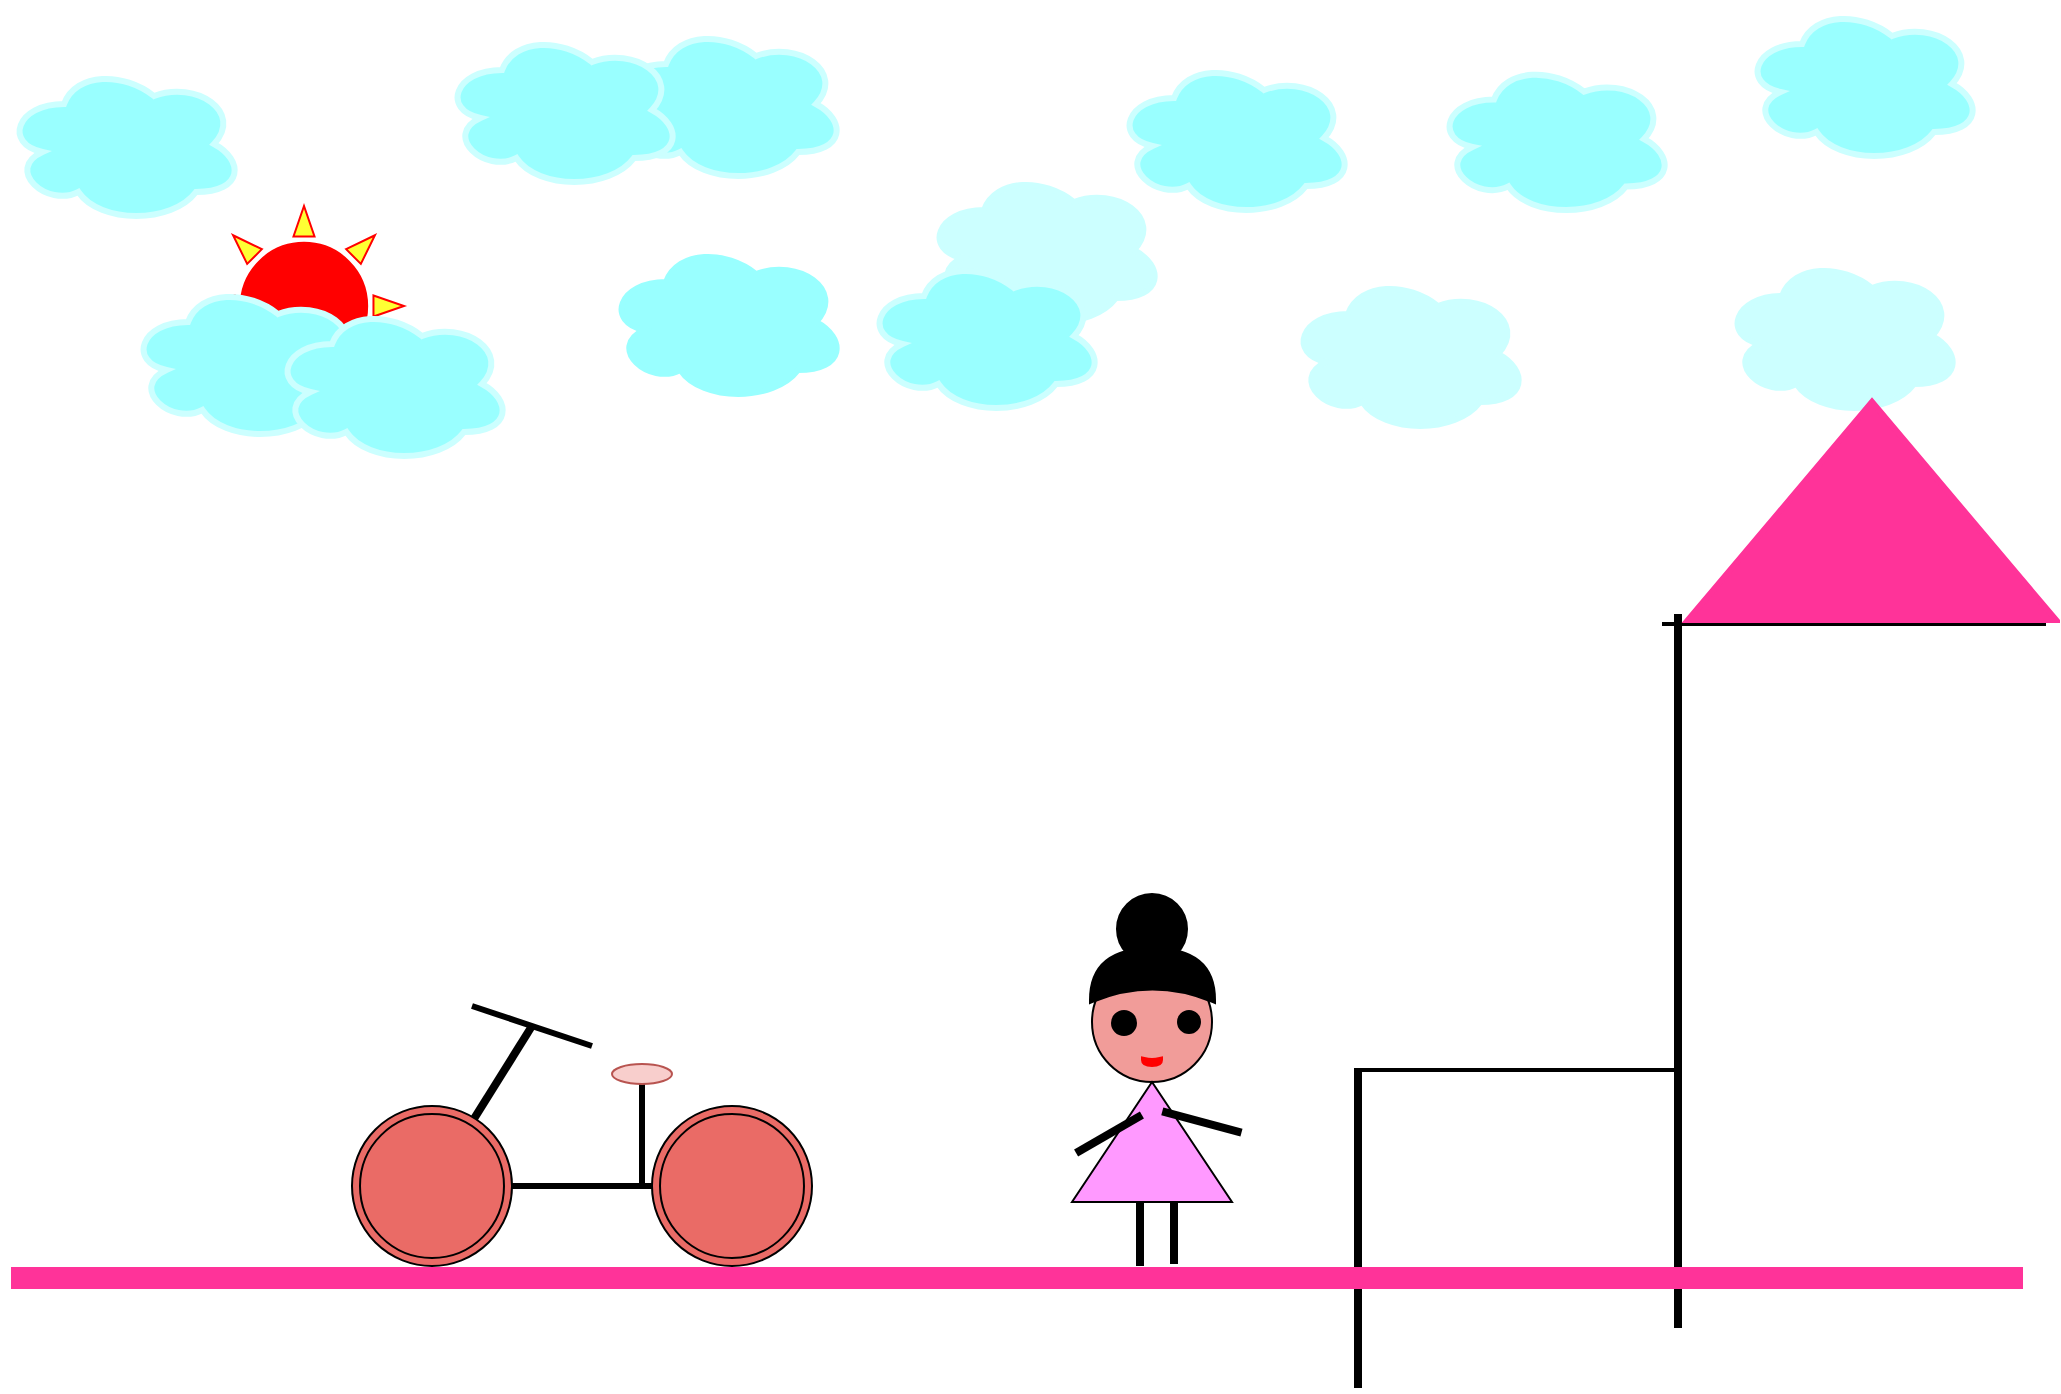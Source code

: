 <mxfile version="13.0.7" type="github">
  <diagram id="NosDYZGx0tOOkVOpdiHA" name="第 1 页">
    <mxGraphModel dx="1252" dy="648" grid="0" gridSize="10" guides="1" tooltips="1" connect="1" arrows="1" fold="1" page="1" pageScale="1" pageWidth="3300" pageHeight="4681" math="0" shadow="0">
      <root>
        <mxCell id="0" />
        <mxCell id="1" parent="0" />
        <mxCell id="8jgGspiN5IrL_x7xJObK-3" value="" style="verticalLabelPosition=bottom;verticalAlign=top;html=1;shape=mxgraph.basic.sun;strokeColor=#FF0000;fillColor=#FFFF33;" vertex="1" parent="1">
          <mxGeometry x="106" y="112" width="100" height="100" as="geometry" />
        </mxCell>
        <mxCell id="8jgGspiN5IrL_x7xJObK-8" value="" style="ellipse;shape=doubleEllipse;whiteSpace=wrap;html=1;aspect=fixed;fillColor=#EA6B66;" vertex="1" parent="1">
          <mxGeometry x="180" y="562" width="80" height="80" as="geometry" />
        </mxCell>
        <mxCell id="8jgGspiN5IrL_x7xJObK-9" value="" style="ellipse;shape=doubleEllipse;whiteSpace=wrap;html=1;aspect=fixed;fillColor=#EA6B66;" vertex="1" parent="1">
          <mxGeometry x="330" y="562" width="80" height="80" as="geometry" />
        </mxCell>
        <mxCell id="8jgGspiN5IrL_x7xJObK-10" value="" style="ellipse;whiteSpace=wrap;html=1;aspect=fixed;fillColor=#F19C99;" vertex="1" parent="1">
          <mxGeometry x="550" y="490" width="60" height="60" as="geometry" />
        </mxCell>
        <mxCell id="8jgGspiN5IrL_x7xJObK-11" value="" style="triangle;whiteSpace=wrap;html=1;direction=north;fillColor=#FF99FF;" vertex="1" parent="1">
          <mxGeometry x="540" y="550" width="80" height="60" as="geometry" />
        </mxCell>
        <mxCell id="8jgGspiN5IrL_x7xJObK-42" value="" style="line;strokeWidth=3;html=1;" vertex="1" parent="1">
          <mxGeometry x="260" y="597" width="70" height="10" as="geometry" />
        </mxCell>
        <mxCell id="8jgGspiN5IrL_x7xJObK-45" value="" style="endArrow=none;html=1;strokeWidth=4;" edge="1" parent="1" source="8jgGspiN5IrL_x7xJObK-8">
          <mxGeometry width="50" height="50" relative="1" as="geometry">
            <mxPoint x="290" y="522" as="sourcePoint" />
            <mxPoint x="270" y="522" as="targetPoint" />
          </mxGeometry>
        </mxCell>
        <mxCell id="8jgGspiN5IrL_x7xJObK-46" value="" style="endArrow=none;html=1;strokeWidth=3;" edge="1" parent="1">
          <mxGeometry width="50" height="50" relative="1" as="geometry">
            <mxPoint x="240" y="512" as="sourcePoint" />
            <mxPoint x="300" y="532" as="targetPoint" />
          </mxGeometry>
        </mxCell>
        <mxCell id="8jgGspiN5IrL_x7xJObK-47" value="" style="line;strokeWidth=3;direction=south;html=1;" vertex="1" parent="1">
          <mxGeometry x="320" y="551" width="10" height="50" as="geometry" />
        </mxCell>
        <mxCell id="8jgGspiN5IrL_x7xJObK-50" value="" style="ellipse;whiteSpace=wrap;html=1;fillColor=#f8cecc;strokeColor=#b85450;" vertex="1" parent="1">
          <mxGeometry x="310" y="541" width="30" height="10" as="geometry" />
        </mxCell>
        <mxCell id="8jgGspiN5IrL_x7xJObK-52" value="" style="ellipse;whiteSpace=wrap;html=1;aspect=fixed;strokeColor=#FF0000;strokeWidth=3;fillColor=#FF0000;" vertex="1" parent="1">
          <mxGeometry x="126" y="132" width="60" height="60" as="geometry" />
        </mxCell>
        <mxCell id="8jgGspiN5IrL_x7xJObK-55" value="" style="ellipse;whiteSpace=wrap;html=1;aspect=fixed;strokeColor=#000000;strokeWidth=3;fillColor=#000000;" vertex="1" parent="1">
          <mxGeometry x="563.5" y="457" width="33" height="33" as="geometry" />
        </mxCell>
        <mxCell id="8jgGspiN5IrL_x7xJObK-61" value="" style="shape=xor;whiteSpace=wrap;html=1;strokeColor=#000000;strokeWidth=3;fillColor=#000000;direction=north;" vertex="1" parent="1">
          <mxGeometry x="550" y="484" width="60.5" height="25" as="geometry" />
        </mxCell>
        <mxCell id="8jgGspiN5IrL_x7xJObK-66" value="" style="ellipse;shape=cloud;whiteSpace=wrap;html=1;strokeColor=#CCFFFF;strokeWidth=3;fillColor=#CCFFFF;" vertex="1" parent="1">
          <mxGeometry x="648" y="146" width="120" height="80" as="geometry" />
        </mxCell>
        <mxCell id="8jgGspiN5IrL_x7xJObK-67" value="" style="ellipse;shape=cloud;whiteSpace=wrap;html=1;strokeColor=#99FFFF;strokeWidth=3;fillColor=#99FFFF;" vertex="1" parent="1">
          <mxGeometry x="307" y="130" width="120" height="80" as="geometry" />
        </mxCell>
        <mxCell id="8jgGspiN5IrL_x7xJObK-68" value="" style="ellipse;shape=cloud;whiteSpace=wrap;html=1;strokeColor=#CCFFFF;strokeWidth=3;fillColor=#CCFFFF;" vertex="1" parent="1">
          <mxGeometry x="466" y="94" width="120" height="80" as="geometry" />
        </mxCell>
        <mxCell id="8jgGspiN5IrL_x7xJObK-69" value="" style="ellipse;shape=cloud;whiteSpace=wrap;html=1;strokeColor=#CCFFFF;strokeWidth=3;fillColor=#CCFFFF;" vertex="1" parent="1">
          <mxGeometry x="865" y="137" width="120" height="80" as="geometry" />
        </mxCell>
        <mxCell id="8jgGspiN5IrL_x7xJObK-70" value="" style="ellipse;shape=cloud;whiteSpace=wrap;html=1;strokeColor=#CCFFFF;strokeWidth=3;fillColor=#99FFFF;" vertex="1" parent="1">
          <mxGeometry x="68" y="150" width="120" height="80" as="geometry" />
        </mxCell>
        <mxCell id="8jgGspiN5IrL_x7xJObK-71" value="" style="ellipse;shape=cloud;whiteSpace=wrap;html=1;strokeColor=#CCFFFF;strokeWidth=3;fillColor=#99FFFF;" vertex="1" parent="1">
          <mxGeometry x="140" y="161" width="120" height="80" as="geometry" />
        </mxCell>
        <mxCell id="8jgGspiN5IrL_x7xJObK-72" value="" style="ellipse;shape=cloud;whiteSpace=wrap;html=1;strokeColor=#CCFFFF;strokeWidth=3;fillColor=#99FFFF;" vertex="1" parent="1">
          <mxGeometry x="307" y="21" width="120" height="80" as="geometry" />
        </mxCell>
        <mxCell id="8jgGspiN5IrL_x7xJObK-77" value="" style="ellipse;shape=cloud;whiteSpace=wrap;html=1;strokeColor=#CCFFFF;strokeWidth=3;fillColor=#99FFFF;" vertex="1" parent="1">
          <mxGeometry x="436" y="137" width="120" height="80" as="geometry" />
        </mxCell>
        <mxCell id="8jgGspiN5IrL_x7xJObK-73" value="" style="ellipse;shape=cloud;whiteSpace=wrap;html=1;strokeColor=#CCFFFF;strokeWidth=3;fillColor=#99FFFF;" vertex="1" parent="1">
          <mxGeometry x="875" y="11" width="120" height="80" as="geometry" />
        </mxCell>
        <mxCell id="8jgGspiN5IrL_x7xJObK-74" value="" style="ellipse;shape=cloud;whiteSpace=wrap;html=1;strokeColor=#CCFFFF;strokeWidth=3;fillColor=#99FFFF;" vertex="1" parent="1">
          <mxGeometry x="225" y="24" width="120" height="80" as="geometry" />
        </mxCell>
        <mxCell id="8jgGspiN5IrL_x7xJObK-75" value="" style="ellipse;shape=cloud;whiteSpace=wrap;html=1;strokeColor=#CCFFFF;strokeWidth=3;fillColor=#99FFFF;" vertex="1" parent="1">
          <mxGeometry x="561" y="38" width="120" height="80" as="geometry" />
        </mxCell>
        <mxCell id="8jgGspiN5IrL_x7xJObK-76" value="" style="ellipse;shape=cloud;whiteSpace=wrap;html=1;strokeColor=#CCFFFF;strokeWidth=3;fillColor=#99FFFF;" vertex="1" parent="1">
          <mxGeometry x="721" y="39" width="120" height="79" as="geometry" />
        </mxCell>
        <mxCell id="8jgGspiN5IrL_x7xJObK-80" value="" style="ellipse;shape=cloud;whiteSpace=wrap;html=1;strokeColor=#CCFFFF;strokeWidth=3;fillColor=#99FFFF;" vertex="1" parent="1">
          <mxGeometry x="6" y="41" width="120" height="80" as="geometry" />
        </mxCell>
        <mxCell id="8jgGspiN5IrL_x7xJObK-82" value="" style="ellipse;whiteSpace=wrap;html=1;aspect=fixed;strokeColor=#000000;strokeWidth=3;fillColor=#000000;direction=north;" vertex="1" parent="1">
          <mxGeometry x="594" y="515.5" width="9" height="9" as="geometry" />
        </mxCell>
        <mxCell id="8jgGspiN5IrL_x7xJObK-83" value="" style="ellipse;whiteSpace=wrap;html=1;aspect=fixed;strokeColor=#000000;strokeWidth=3;fillColor=#000000;" vertex="1" parent="1">
          <mxGeometry x="561" y="515.5" width="10" height="10" as="geometry" />
        </mxCell>
        <mxCell id="8jgGspiN5IrL_x7xJObK-84" value="" style="shape=xor;whiteSpace=wrap;html=1;strokeColor=#FF0000;strokeWidth=3;fillColor=#000000;direction=south;" vertex="1" parent="1">
          <mxGeometry x="576" y="539" width="8" height="2" as="geometry" />
        </mxCell>
        <mxCell id="8jgGspiN5IrL_x7xJObK-85" value="" style="line;strokeWidth=4;direction=south;html=1;perimeter=backbonePerimeter;points=[];outlineConnect=0;fillColor=#000000;" vertex="1" parent="1">
          <mxGeometry x="838" y="316" width="10" height="357" as="geometry" />
        </mxCell>
        <mxCell id="8jgGspiN5IrL_x7xJObK-87" value="" style="line;strokeWidth=2;html=1;fillColor=#000000;" vertex="1" parent="1">
          <mxGeometry x="835" y="316" width="192" height="10" as="geometry" />
        </mxCell>
        <mxCell id="8jgGspiN5IrL_x7xJObK-88" value="" style="triangle;whiteSpace=wrap;html=1;strokeColor=#FF3399;strokeWidth=3;fillColor=#FF3399;direction=north;" vertex="1" parent="1">
          <mxGeometry x="848" y="210" width="184" height="109" as="geometry" />
        </mxCell>
        <mxCell id="8jgGspiN5IrL_x7xJObK-90" value="" style="line;strokeWidth=2;html=1;fillColor=#FF3399;" vertex="1" parent="1">
          <mxGeometry x="681" y="539" width="160" height="10" as="geometry" />
        </mxCell>
        <mxCell id="8jgGspiN5IrL_x7xJObK-91" value="" style="line;strokeWidth=4;direction=south;html=1;perimeter=backbonePerimeter;points=[];outlineConnect=0;fillColor=#FF3399;" vertex="1" parent="1">
          <mxGeometry x="678" y="543" width="10" height="160" as="geometry" />
        </mxCell>
        <mxCell id="8jgGspiN5IrL_x7xJObK-92" value="" style="line;strokeWidth=4;direction=south;html=1;perimeter=backbonePerimeter;points=[];outlineConnect=0;fillColor=#FF3399;rotation=60;" vertex="1" parent="1">
          <mxGeometry x="553.5" y="557" width="10" height="38" as="geometry" />
        </mxCell>
        <mxCell id="8jgGspiN5IrL_x7xJObK-93" value="" style="line;strokeWidth=4;direction=south;html=1;perimeter=backbonePerimeter;points=[];outlineConnect=0;fillColor=#FF3399;rotation=105;" vertex="1" parent="1">
          <mxGeometry x="599.94" y="549.5" width="10" height="41" as="geometry" />
        </mxCell>
        <mxCell id="8jgGspiN5IrL_x7xJObK-94" value="" style="line;strokeWidth=4;direction=south;html=1;perimeter=backbonePerimeter;points=[];outlineConnect=0;fillColor=#FF3399;" vertex="1" parent="1">
          <mxGeometry x="586" y="610" width="10" height="31" as="geometry" />
        </mxCell>
        <mxCell id="8jgGspiN5IrL_x7xJObK-96" value="" style="line;strokeWidth=4;direction=south;html=1;perimeter=backbonePerimeter;points=[];outlineConnect=0;fillColor=#FF3399;" vertex="1" parent="1">
          <mxGeometry x="569" y="610" width="10" height="32" as="geometry" />
        </mxCell>
        <mxCell id="8jgGspiN5IrL_x7xJObK-105" value="" style="shape=ext;double=1;rounded=0;whiteSpace=wrap;html=1;strokeColor=#FF3399;strokeWidth=3;fillColor=#FF3399;" vertex="1" parent="1">
          <mxGeometry x="11" y="644" width="1003" height="8" as="geometry" />
        </mxCell>
      </root>
    </mxGraphModel>
  </diagram>
</mxfile>
